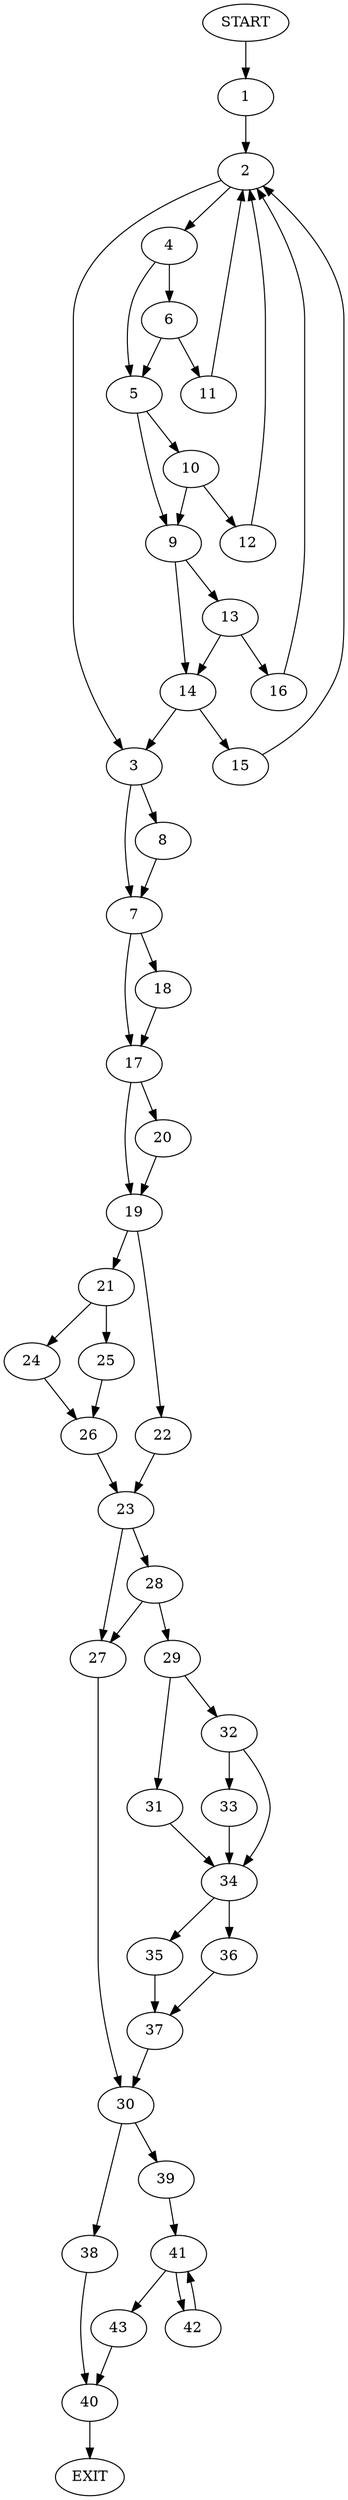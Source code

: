 digraph {
0 [label="START"]
44 [label="EXIT"]
0 -> 1
1 -> 2
2 -> 3
2 -> 4
4 -> 5
4 -> 6
3 -> 7
3 -> 8
5 -> 9
5 -> 10
6 -> 5
6 -> 11
11 -> 2
10 -> 9
10 -> 12
9 -> 13
9 -> 14
12 -> 2
14 -> 15
14 -> 3
13 -> 16
13 -> 14
16 -> 2
15 -> 2
7 -> 17
7 -> 18
8 -> 7
17 -> 19
17 -> 20
18 -> 17
19 -> 21
19 -> 22
20 -> 19
22 -> 23
21 -> 24
21 -> 25
24 -> 26
25 -> 26
26 -> 23
23 -> 27
23 -> 28
28 -> 27
28 -> 29
27 -> 30
29 -> 31
29 -> 32
32 -> 33
32 -> 34
31 -> 34
34 -> 35
34 -> 36
33 -> 34
35 -> 37
36 -> 37
37 -> 30
30 -> 38
30 -> 39
38 -> 40
39 -> 41
41 -> 42
41 -> 43
42 -> 41
43 -> 40
40 -> 44
}
